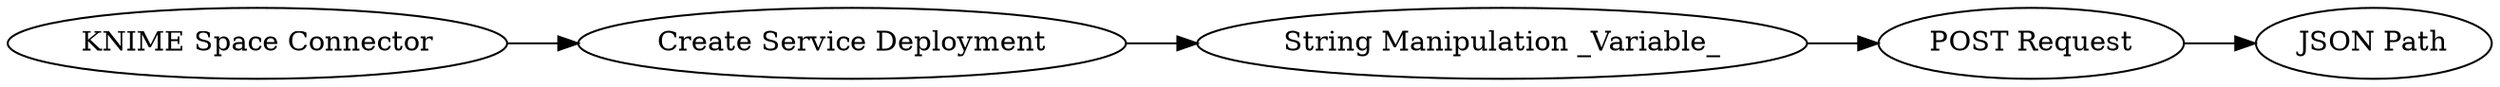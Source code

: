 digraph {
	2 [label="POST Request"]
	7 [label="JSON Path"]
	9 [label="Create Service Deployment"]
	10 [label="KNIME Space Connector"]
	11 [label="String Manipulation _Variable_"]
	2 -> 7
	9 -> 11
	10 -> 9
	11 -> 2
	rankdir=LR
}
